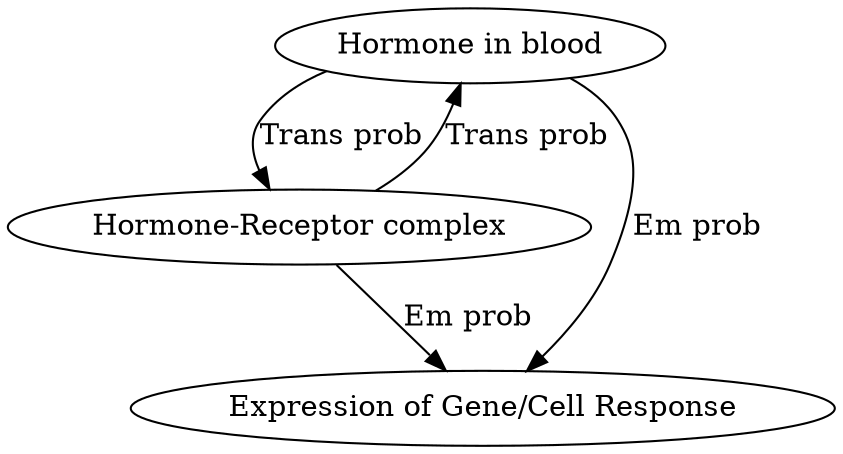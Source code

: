 digraph  {
"Hormone in blood";
"Hormone-Receptor complex";
"Expression of Gene/Cell Response";
"Hormone in blood" -> "Hormone-Receptor complex"  [key=0, label="Trans prob"];
"Hormone in blood" -> "Expression of Gene/Cell Response"  [key=0, label="Em prob"];
"Hormone-Receptor complex" -> "Hormone in blood"  [key=0, label="Trans prob"];
"Hormone-Receptor complex" -> "Expression of Gene/Cell Response"  [key=0, label="Em prob"];
}
